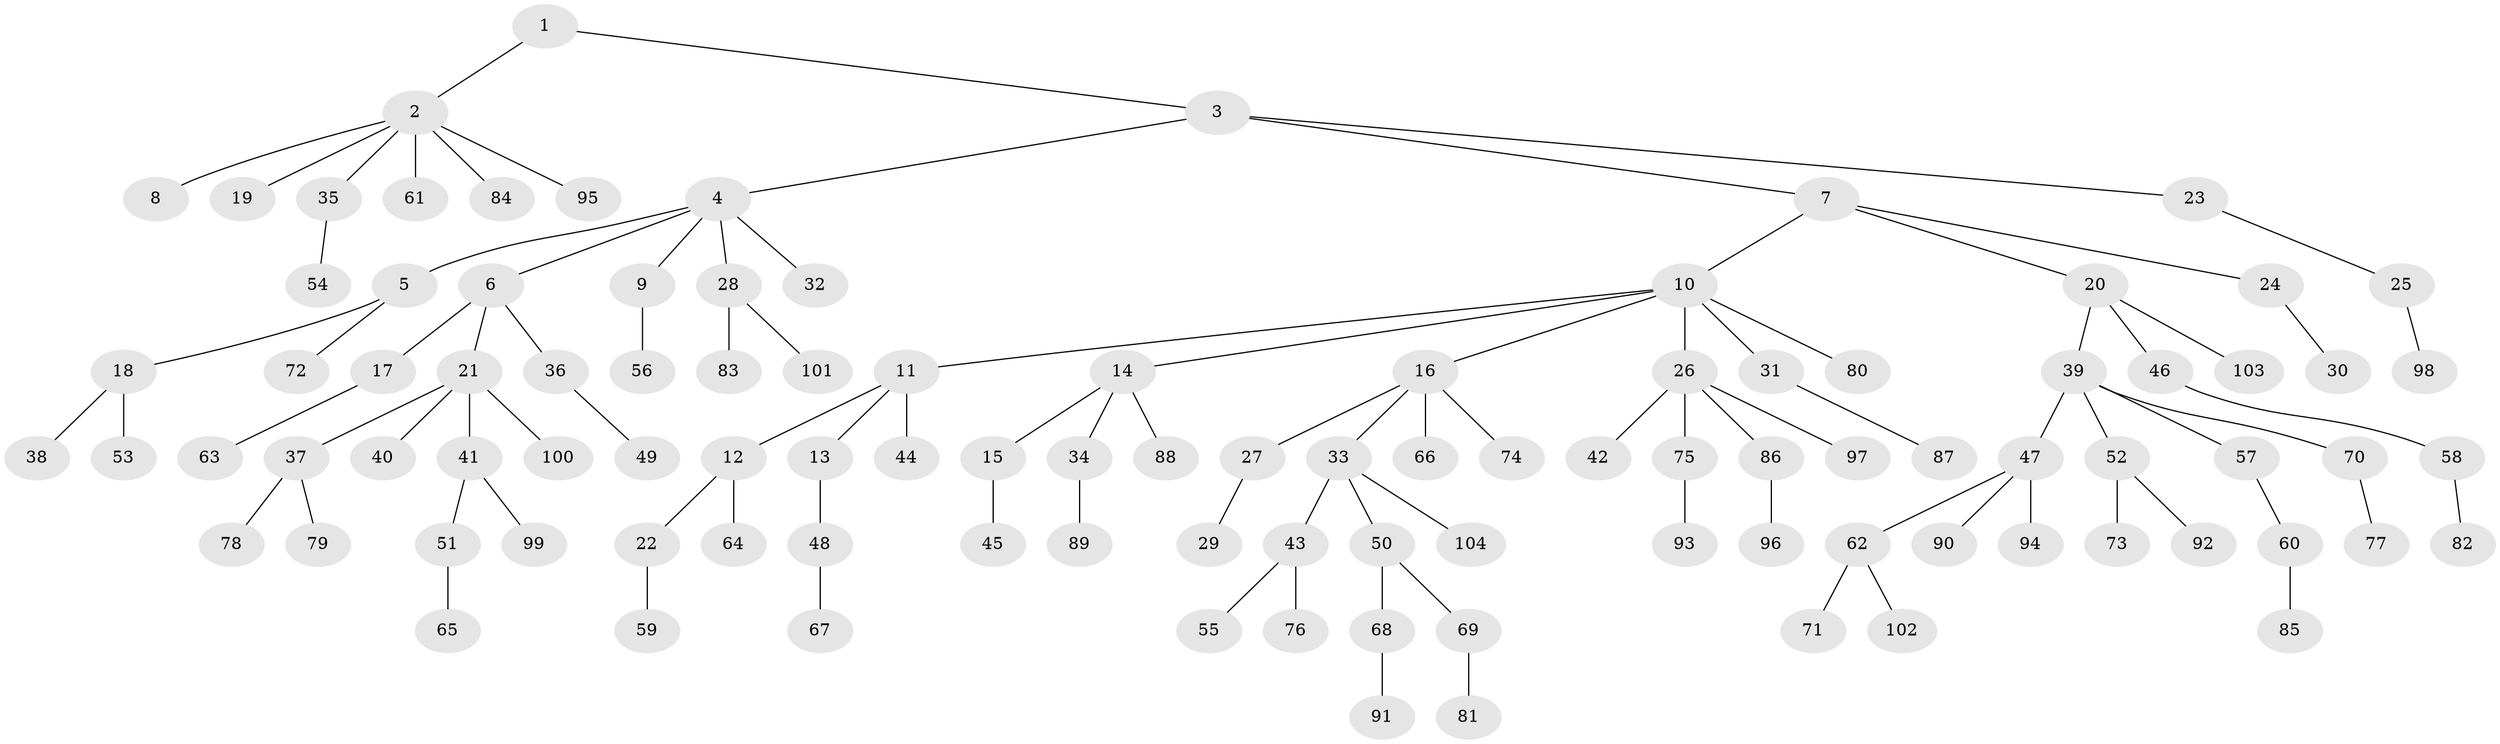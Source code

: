 // coarse degree distribution, {2: 0.14492753623188406, 6: 0.057971014492753624, 4: 0.07246376811594203, 7: 0.014492753623188406, 1: 0.5942028985507246, 3: 0.11594202898550725}
// Generated by graph-tools (version 1.1) at 2025/42/03/06/25 10:42:05]
// undirected, 104 vertices, 103 edges
graph export_dot {
graph [start="1"]
  node [color=gray90,style=filled];
  1;
  2;
  3;
  4;
  5;
  6;
  7;
  8;
  9;
  10;
  11;
  12;
  13;
  14;
  15;
  16;
  17;
  18;
  19;
  20;
  21;
  22;
  23;
  24;
  25;
  26;
  27;
  28;
  29;
  30;
  31;
  32;
  33;
  34;
  35;
  36;
  37;
  38;
  39;
  40;
  41;
  42;
  43;
  44;
  45;
  46;
  47;
  48;
  49;
  50;
  51;
  52;
  53;
  54;
  55;
  56;
  57;
  58;
  59;
  60;
  61;
  62;
  63;
  64;
  65;
  66;
  67;
  68;
  69;
  70;
  71;
  72;
  73;
  74;
  75;
  76;
  77;
  78;
  79;
  80;
  81;
  82;
  83;
  84;
  85;
  86;
  87;
  88;
  89;
  90;
  91;
  92;
  93;
  94;
  95;
  96;
  97;
  98;
  99;
  100;
  101;
  102;
  103;
  104;
  1 -- 2;
  1 -- 3;
  2 -- 8;
  2 -- 19;
  2 -- 35;
  2 -- 61;
  2 -- 84;
  2 -- 95;
  3 -- 4;
  3 -- 7;
  3 -- 23;
  4 -- 5;
  4 -- 6;
  4 -- 9;
  4 -- 28;
  4 -- 32;
  5 -- 18;
  5 -- 72;
  6 -- 17;
  6 -- 21;
  6 -- 36;
  7 -- 10;
  7 -- 20;
  7 -- 24;
  9 -- 56;
  10 -- 11;
  10 -- 14;
  10 -- 16;
  10 -- 26;
  10 -- 31;
  10 -- 80;
  11 -- 12;
  11 -- 13;
  11 -- 44;
  12 -- 22;
  12 -- 64;
  13 -- 48;
  14 -- 15;
  14 -- 34;
  14 -- 88;
  15 -- 45;
  16 -- 27;
  16 -- 33;
  16 -- 66;
  16 -- 74;
  17 -- 63;
  18 -- 38;
  18 -- 53;
  20 -- 39;
  20 -- 46;
  20 -- 103;
  21 -- 37;
  21 -- 40;
  21 -- 41;
  21 -- 100;
  22 -- 59;
  23 -- 25;
  24 -- 30;
  25 -- 98;
  26 -- 42;
  26 -- 75;
  26 -- 86;
  26 -- 97;
  27 -- 29;
  28 -- 83;
  28 -- 101;
  31 -- 87;
  33 -- 43;
  33 -- 50;
  33 -- 104;
  34 -- 89;
  35 -- 54;
  36 -- 49;
  37 -- 78;
  37 -- 79;
  39 -- 47;
  39 -- 52;
  39 -- 57;
  39 -- 70;
  41 -- 51;
  41 -- 99;
  43 -- 55;
  43 -- 76;
  46 -- 58;
  47 -- 62;
  47 -- 90;
  47 -- 94;
  48 -- 67;
  50 -- 68;
  50 -- 69;
  51 -- 65;
  52 -- 73;
  52 -- 92;
  57 -- 60;
  58 -- 82;
  60 -- 85;
  62 -- 71;
  62 -- 102;
  68 -- 91;
  69 -- 81;
  70 -- 77;
  75 -- 93;
  86 -- 96;
}

